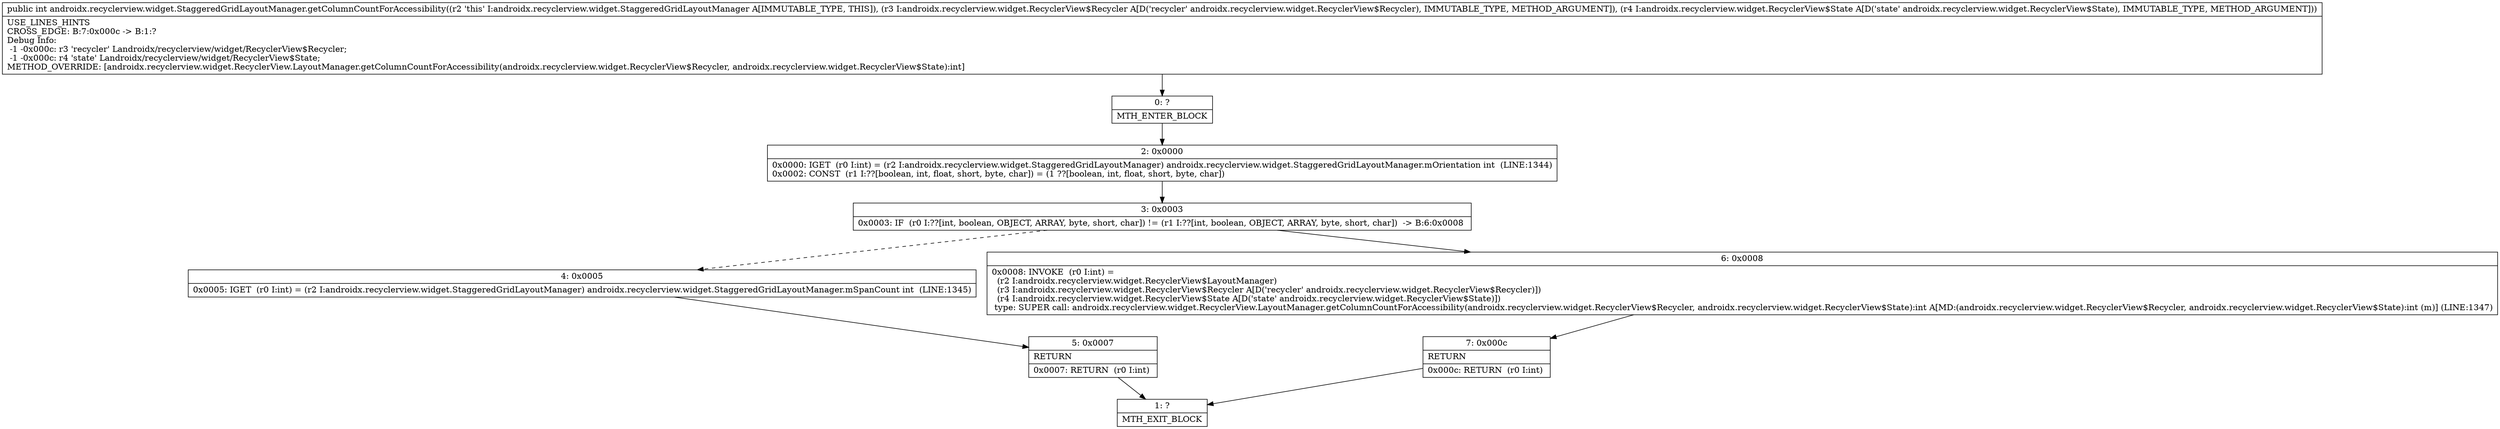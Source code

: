 digraph "CFG forandroidx.recyclerview.widget.StaggeredGridLayoutManager.getColumnCountForAccessibility(Landroidx\/recyclerview\/widget\/RecyclerView$Recycler;Landroidx\/recyclerview\/widget\/RecyclerView$State;)I" {
Node_0 [shape=record,label="{0\:\ ?|MTH_ENTER_BLOCK\l}"];
Node_2 [shape=record,label="{2\:\ 0x0000|0x0000: IGET  (r0 I:int) = (r2 I:androidx.recyclerview.widget.StaggeredGridLayoutManager) androidx.recyclerview.widget.StaggeredGridLayoutManager.mOrientation int  (LINE:1344)\l0x0002: CONST  (r1 I:??[boolean, int, float, short, byte, char]) = (1 ??[boolean, int, float, short, byte, char]) \l}"];
Node_3 [shape=record,label="{3\:\ 0x0003|0x0003: IF  (r0 I:??[int, boolean, OBJECT, ARRAY, byte, short, char]) != (r1 I:??[int, boolean, OBJECT, ARRAY, byte, short, char])  \-\> B:6:0x0008 \l}"];
Node_4 [shape=record,label="{4\:\ 0x0005|0x0005: IGET  (r0 I:int) = (r2 I:androidx.recyclerview.widget.StaggeredGridLayoutManager) androidx.recyclerview.widget.StaggeredGridLayoutManager.mSpanCount int  (LINE:1345)\l}"];
Node_5 [shape=record,label="{5\:\ 0x0007|RETURN\l|0x0007: RETURN  (r0 I:int) \l}"];
Node_1 [shape=record,label="{1\:\ ?|MTH_EXIT_BLOCK\l}"];
Node_6 [shape=record,label="{6\:\ 0x0008|0x0008: INVOKE  (r0 I:int) = \l  (r2 I:androidx.recyclerview.widget.RecyclerView$LayoutManager)\l  (r3 I:androidx.recyclerview.widget.RecyclerView$Recycler A[D('recycler' androidx.recyclerview.widget.RecyclerView$Recycler)])\l  (r4 I:androidx.recyclerview.widget.RecyclerView$State A[D('state' androidx.recyclerview.widget.RecyclerView$State)])\l type: SUPER call: androidx.recyclerview.widget.RecyclerView.LayoutManager.getColumnCountForAccessibility(androidx.recyclerview.widget.RecyclerView$Recycler, androidx.recyclerview.widget.RecyclerView$State):int A[MD:(androidx.recyclerview.widget.RecyclerView$Recycler, androidx.recyclerview.widget.RecyclerView$State):int (m)] (LINE:1347)\l}"];
Node_7 [shape=record,label="{7\:\ 0x000c|RETURN\l|0x000c: RETURN  (r0 I:int) \l}"];
MethodNode[shape=record,label="{public int androidx.recyclerview.widget.StaggeredGridLayoutManager.getColumnCountForAccessibility((r2 'this' I:androidx.recyclerview.widget.StaggeredGridLayoutManager A[IMMUTABLE_TYPE, THIS]), (r3 I:androidx.recyclerview.widget.RecyclerView$Recycler A[D('recycler' androidx.recyclerview.widget.RecyclerView$Recycler), IMMUTABLE_TYPE, METHOD_ARGUMENT]), (r4 I:androidx.recyclerview.widget.RecyclerView$State A[D('state' androidx.recyclerview.widget.RecyclerView$State), IMMUTABLE_TYPE, METHOD_ARGUMENT]))  | USE_LINES_HINTS\lCROSS_EDGE: B:7:0x000c \-\> B:1:?\lDebug Info:\l  \-1 \-0x000c: r3 'recycler' Landroidx\/recyclerview\/widget\/RecyclerView$Recycler;\l  \-1 \-0x000c: r4 'state' Landroidx\/recyclerview\/widget\/RecyclerView$State;\lMETHOD_OVERRIDE: [androidx.recyclerview.widget.RecyclerView.LayoutManager.getColumnCountForAccessibility(androidx.recyclerview.widget.RecyclerView$Recycler, androidx.recyclerview.widget.RecyclerView$State):int]\l}"];
MethodNode -> Node_0;Node_0 -> Node_2;
Node_2 -> Node_3;
Node_3 -> Node_4[style=dashed];
Node_3 -> Node_6;
Node_4 -> Node_5;
Node_5 -> Node_1;
Node_6 -> Node_7;
Node_7 -> Node_1;
}

